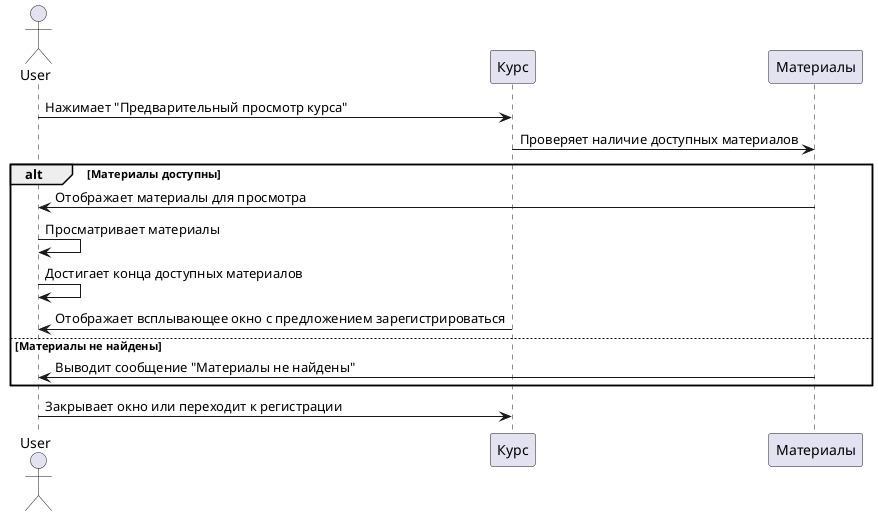 @startuml
actor User as U
participant "Курс" as C
participant "Материалы" as M

U -> C: Нажимает "Предварительный просмотр курса"
C -> M: Проверяет наличие доступных материалов
alt Материалы доступны
    M -> U: Отображает материалы для просмотра
    U -> U: Просматривает материалы
    U -> U: Достигает конца доступных материалов
    C -> U: Отображает всплывающее окно с предложением зарегистрироваться
else Материалы не найдены
    M -> U: Выводит сообщение "Материалы не найдены"
end
U -> C: Закрывает окно или переходит к регистрации
@enduml

